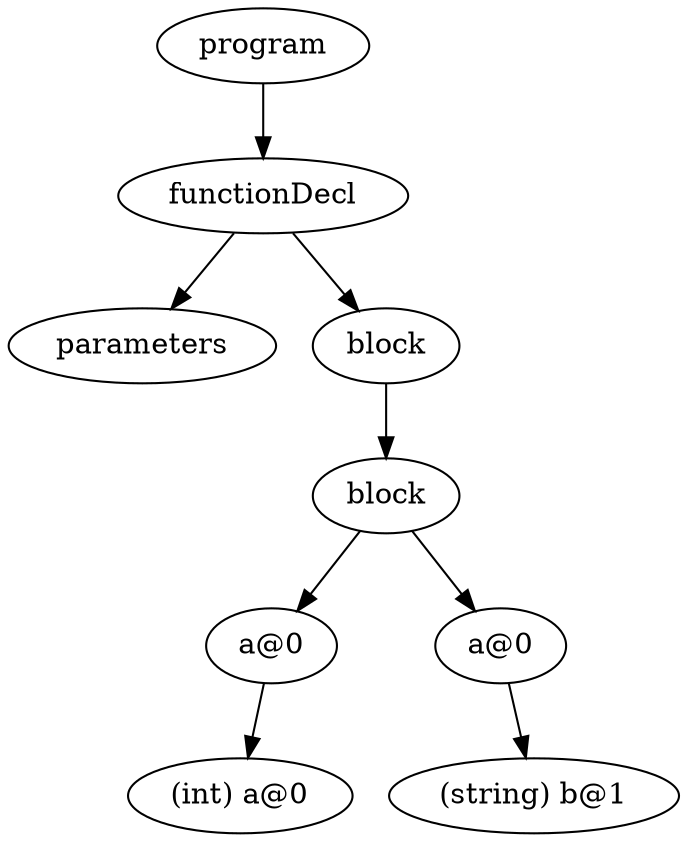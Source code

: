 digraph {
graph [ordering="out"];
node0[label="program"];
node1[label="functionDecl"];
node2[label="parameters"];
node1 -> node2;
node3[label="block"];
node4[label="block"];
node5[label="a@0"];
node6[label="(int) a@0"];
node5 -> node6;
node4 -> node5;
node7[label="a@0"];
node8[label="(string) b@1"];
node7 -> node8;
node4 -> node7;
node3 -> node4;
node1 -> node3;
node0 -> node1;
}
